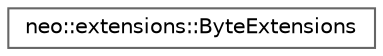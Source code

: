 digraph "Graphical Class Hierarchy"
{
 // LATEX_PDF_SIZE
  bgcolor="transparent";
  edge [fontname=Helvetica,fontsize=10,labelfontname=Helvetica,labelfontsize=10];
  node [fontname=Helvetica,fontsize=10,shape=box,height=0.2,width=0.4];
  rankdir="LR";
  Node0 [id="Node000000",label="neo::extensions::ByteExtensions",height=0.2,width=0.4,color="grey40", fillcolor="white", style="filled",URL="$classneo_1_1extensions_1_1_byte_extensions.html",tooltip="Extension methods for byte arrays and spans."];
}
